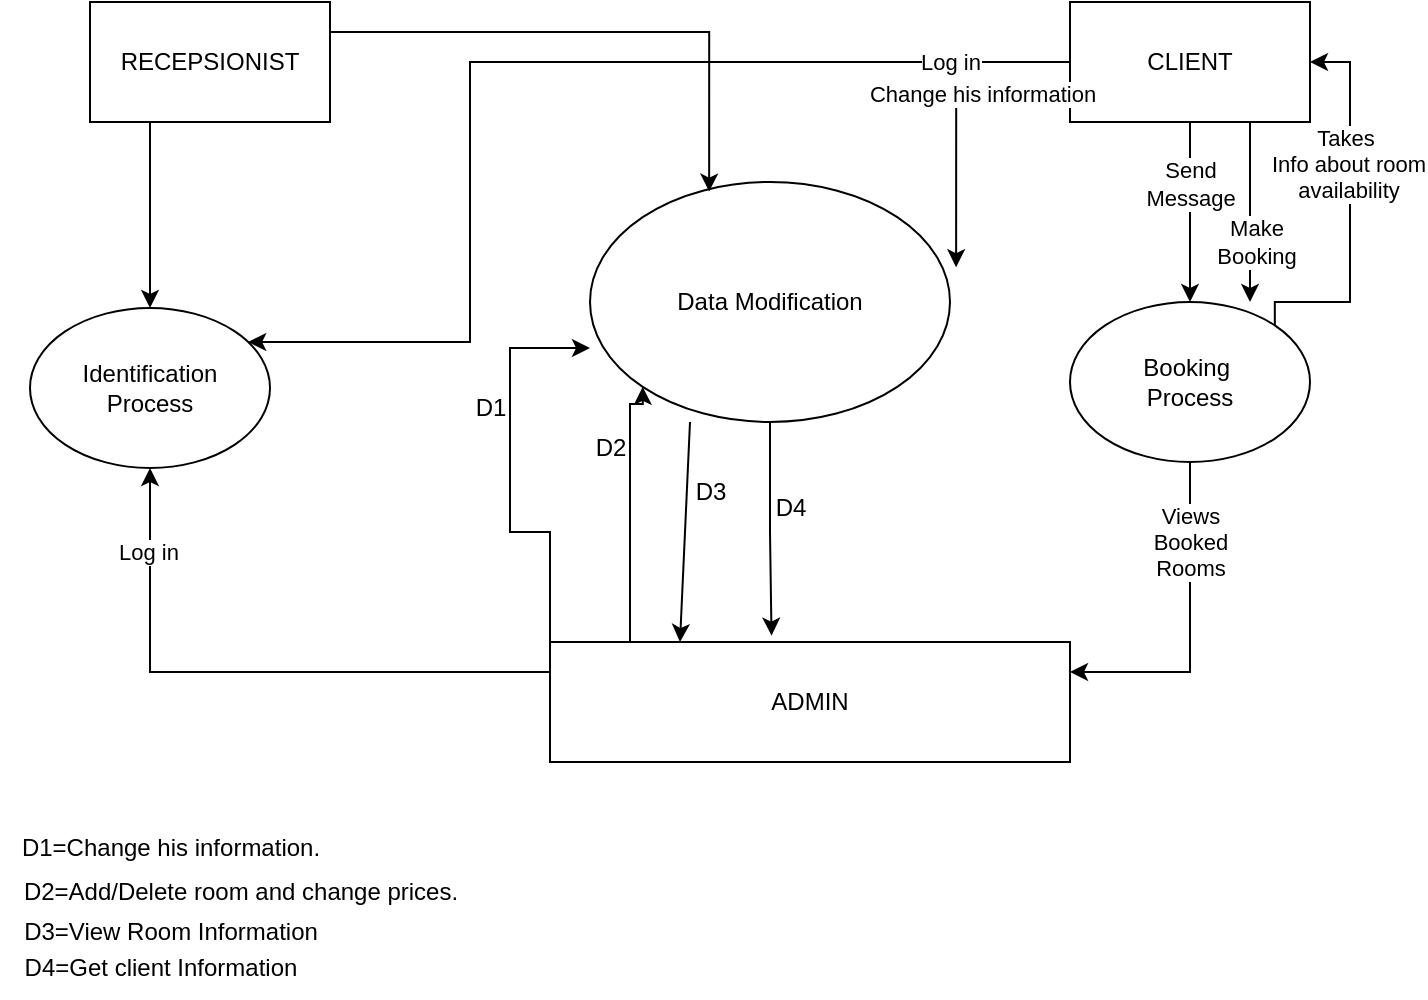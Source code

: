 <mxfile version="22.1.21" type="device">
  <diagram name="Page-1" id="pXxGSXBaeuNa1CB5U-UI">
    <mxGraphModel dx="1002" dy="577" grid="1" gridSize="10" guides="1" tooltips="1" connect="1" arrows="1" fold="1" page="1" pageScale="1" pageWidth="850" pageHeight="1100" math="0" shadow="0">
      <root>
        <mxCell id="0" />
        <mxCell id="1" parent="0" />
        <mxCell id="CirWB5pCpKnN2UF-D0FG-43" style="edgeStyle=orthogonalEdgeStyle;rounded=0;orthogonalLoop=1;jettySize=auto;html=1;exitX=0.25;exitY=1;exitDx=0;exitDy=0;entryX=0.5;entryY=0;entryDx=0;entryDy=0;" edge="1" parent="1" source="CirWB5pCpKnN2UF-D0FG-1" target="CirWB5pCpKnN2UF-D0FG-3">
          <mxGeometry relative="1" as="geometry" />
        </mxCell>
        <mxCell id="CirWB5pCpKnN2UF-D0FG-1" value="RECEPSIONIST" style="rounded=0;whiteSpace=wrap;html=1;" vertex="1" parent="1">
          <mxGeometry x="130" y="190" width="120" height="60" as="geometry" />
        </mxCell>
        <mxCell id="CirWB5pCpKnN2UF-D0FG-44" style="edgeStyle=orthogonalEdgeStyle;rounded=0;orthogonalLoop=1;jettySize=auto;html=1;exitX=0;exitY=0.25;exitDx=0;exitDy=0;entryX=0.5;entryY=1;entryDx=0;entryDy=0;" edge="1" parent="1" source="CirWB5pCpKnN2UF-D0FG-2" target="CirWB5pCpKnN2UF-D0FG-3">
          <mxGeometry relative="1" as="geometry" />
        </mxCell>
        <mxCell id="CirWB5pCpKnN2UF-D0FG-46" value="Log in" style="edgeLabel;html=1;align=center;verticalAlign=middle;resizable=0;points=[];" vertex="1" connectable="0" parent="CirWB5pCpKnN2UF-D0FG-44">
          <mxGeometry x="0.721" y="1" relative="1" as="geometry">
            <mxPoint as="offset" />
          </mxGeometry>
        </mxCell>
        <mxCell id="CirWB5pCpKnN2UF-D0FG-53" style="edgeStyle=orthogonalEdgeStyle;rounded=0;orthogonalLoop=1;jettySize=auto;html=1;exitX=0.25;exitY=0;exitDx=0;exitDy=0;entryX=0;entryY=1;entryDx=0;entryDy=0;" edge="1" parent="1" source="CirWB5pCpKnN2UF-D0FG-2" target="CirWB5pCpKnN2UF-D0FG-4">
          <mxGeometry relative="1" as="geometry">
            <Array as="points">
              <mxPoint x="400" y="510" />
              <mxPoint x="400" y="391" />
            </Array>
          </mxGeometry>
        </mxCell>
        <mxCell id="CirWB5pCpKnN2UF-D0FG-2" value="ADMIN" style="rounded=0;whiteSpace=wrap;html=1;" vertex="1" parent="1">
          <mxGeometry x="360" y="510" width="260" height="60" as="geometry" />
        </mxCell>
        <mxCell id="CirWB5pCpKnN2UF-D0FG-3" value="Identification&lt;br&gt;Process" style="ellipse;whiteSpace=wrap;html=1;" vertex="1" parent="1">
          <mxGeometry x="100" y="343" width="120" height="80" as="geometry" />
        </mxCell>
        <mxCell id="CirWB5pCpKnN2UF-D0FG-4" value="Data Modification" style="ellipse;whiteSpace=wrap;html=1;" vertex="1" parent="1">
          <mxGeometry x="380" y="280" width="180" height="120" as="geometry" />
        </mxCell>
        <mxCell id="CirWB5pCpKnN2UF-D0FG-17" style="edgeStyle=orthogonalEdgeStyle;rounded=0;orthogonalLoop=1;jettySize=auto;html=1;exitX=1;exitY=0;exitDx=0;exitDy=0;entryX=1;entryY=0.5;entryDx=0;entryDy=0;" edge="1" parent="1" source="CirWB5pCpKnN2UF-D0FG-5" target="CirWB5pCpKnN2UF-D0FG-7">
          <mxGeometry relative="1" as="geometry">
            <Array as="points">
              <mxPoint x="722" y="340" />
              <mxPoint x="760" y="340" />
              <mxPoint x="760" y="220" />
            </Array>
          </mxGeometry>
        </mxCell>
        <mxCell id="CirWB5pCpKnN2UF-D0FG-18" value="Takes&amp;nbsp;&lt;br&gt;Info about room&lt;br&gt;availability" style="edgeLabel;html=1;align=center;verticalAlign=middle;resizable=0;points=[];" vertex="1" connectable="0" parent="CirWB5pCpKnN2UF-D0FG-17">
          <mxGeometry x="0.337" y="1" relative="1" as="geometry">
            <mxPoint y="8" as="offset" />
          </mxGeometry>
        </mxCell>
        <mxCell id="CirWB5pCpKnN2UF-D0FG-47" style="edgeStyle=orthogonalEdgeStyle;rounded=0;orthogonalLoop=1;jettySize=auto;html=1;exitX=0.5;exitY=1;exitDx=0;exitDy=0;entryX=1;entryY=0.25;entryDx=0;entryDy=0;" edge="1" parent="1" source="CirWB5pCpKnN2UF-D0FG-5" target="CirWB5pCpKnN2UF-D0FG-2">
          <mxGeometry relative="1" as="geometry" />
        </mxCell>
        <mxCell id="CirWB5pCpKnN2UF-D0FG-48" value="Views&lt;br&gt;Booked&lt;br&gt;Rooms" style="edgeLabel;html=1;align=center;verticalAlign=middle;resizable=0;points=[];" vertex="1" connectable="0" parent="CirWB5pCpKnN2UF-D0FG-47">
          <mxGeometry x="-0.682" y="-1" relative="1" as="geometry">
            <mxPoint x="1" y="14" as="offset" />
          </mxGeometry>
        </mxCell>
        <mxCell id="CirWB5pCpKnN2UF-D0FG-5" value="Booking&amp;nbsp;&lt;br&gt;Process" style="ellipse;whiteSpace=wrap;html=1;" vertex="1" parent="1">
          <mxGeometry x="620" y="340" width="120" height="80" as="geometry" />
        </mxCell>
        <mxCell id="CirWB5pCpKnN2UF-D0FG-13" style="edgeStyle=orthogonalEdgeStyle;rounded=0;orthogonalLoop=1;jettySize=auto;html=1;exitX=0.5;exitY=1;exitDx=0;exitDy=0;entryX=0.5;entryY=0;entryDx=0;entryDy=0;" edge="1" parent="1" source="CirWB5pCpKnN2UF-D0FG-7" target="CirWB5pCpKnN2UF-D0FG-5">
          <mxGeometry relative="1" as="geometry" />
        </mxCell>
        <mxCell id="CirWB5pCpKnN2UF-D0FG-15" value="Send&lt;br&gt;Message" style="edgeLabel;html=1;align=center;verticalAlign=middle;resizable=0;points=[];" vertex="1" connectable="0" parent="CirWB5pCpKnN2UF-D0FG-13">
          <mxGeometry x="-0.316" relative="1" as="geometry">
            <mxPoint as="offset" />
          </mxGeometry>
        </mxCell>
        <mxCell id="CirWB5pCpKnN2UF-D0FG-7" value="CLIENT" style="rounded=0;whiteSpace=wrap;html=1;" vertex="1" parent="1">
          <mxGeometry x="620" y="190" width="120" height="60" as="geometry" />
        </mxCell>
        <mxCell id="CirWB5pCpKnN2UF-D0FG-9" style="edgeStyle=orthogonalEdgeStyle;rounded=0;orthogonalLoop=1;jettySize=auto;html=1;exitX=0;exitY=0.5;exitDx=0;exitDy=0;" edge="1" parent="1" source="CirWB5pCpKnN2UF-D0FG-7" target="CirWB5pCpKnN2UF-D0FG-3">
          <mxGeometry relative="1" as="geometry">
            <mxPoint x="590" y="220" as="sourcePoint" />
            <mxPoint x="250" y="363" as="targetPoint" />
            <Array as="points">
              <mxPoint x="320" y="220" />
              <mxPoint x="320" y="360" />
            </Array>
          </mxGeometry>
        </mxCell>
        <mxCell id="CirWB5pCpKnN2UF-D0FG-10" value="Log in" style="edgeLabel;html=1;align=center;verticalAlign=middle;resizable=0;points=[];" vertex="1" connectable="0" parent="CirWB5pCpKnN2UF-D0FG-9">
          <mxGeometry x="-0.666" y="-1" relative="1" as="geometry">
            <mxPoint x="32" y="1" as="offset" />
          </mxGeometry>
        </mxCell>
        <mxCell id="CirWB5pCpKnN2UF-D0FG-11" style="edgeStyle=orthogonalEdgeStyle;rounded=0;orthogonalLoop=1;jettySize=auto;html=1;exitX=0;exitY=0.75;exitDx=0;exitDy=0;entryX=1.017;entryY=0.355;entryDx=0;entryDy=0;entryPerimeter=0;" edge="1" parent="1" source="CirWB5pCpKnN2UF-D0FG-7" target="CirWB5pCpKnN2UF-D0FG-4">
          <mxGeometry relative="1" as="geometry" />
        </mxCell>
        <mxCell id="CirWB5pCpKnN2UF-D0FG-12" value="Change his information" style="edgeLabel;html=1;align=center;verticalAlign=middle;resizable=0;points=[];" vertex="1" connectable="0" parent="CirWB5pCpKnN2UF-D0FG-11">
          <mxGeometry x="-0.394" y="1" relative="1" as="geometry">
            <mxPoint as="offset" />
          </mxGeometry>
        </mxCell>
        <mxCell id="CirWB5pCpKnN2UF-D0FG-14" style="edgeStyle=orthogonalEdgeStyle;rounded=0;orthogonalLoop=1;jettySize=auto;html=1;exitX=0.75;exitY=1;exitDx=0;exitDy=0;entryX=0.75;entryY=0;entryDx=0;entryDy=0;entryPerimeter=0;" edge="1" parent="1" source="CirWB5pCpKnN2UF-D0FG-7" target="CirWB5pCpKnN2UF-D0FG-5">
          <mxGeometry relative="1" as="geometry" />
        </mxCell>
        <mxCell id="CirWB5pCpKnN2UF-D0FG-16" value="Make&lt;br&gt;Booking" style="edgeLabel;html=1;align=center;verticalAlign=middle;resizable=0;points=[];" vertex="1" connectable="0" parent="CirWB5pCpKnN2UF-D0FG-14">
          <mxGeometry x="-0.427" y="3" relative="1" as="geometry">
            <mxPoint y="34" as="offset" />
          </mxGeometry>
        </mxCell>
        <mxCell id="CirWB5pCpKnN2UF-D0FG-40" style="edgeStyle=orthogonalEdgeStyle;rounded=0;orthogonalLoop=1;jettySize=auto;html=1;exitX=1;exitY=0.25;exitDx=0;exitDy=0;entryX=0.331;entryY=0.04;entryDx=0;entryDy=0;entryPerimeter=0;" edge="1" parent="1" source="CirWB5pCpKnN2UF-D0FG-1" target="CirWB5pCpKnN2UF-D0FG-4">
          <mxGeometry relative="1" as="geometry" />
        </mxCell>
        <mxCell id="CirWB5pCpKnN2UF-D0FG-49" style="edgeStyle=orthogonalEdgeStyle;rounded=0;orthogonalLoop=1;jettySize=auto;html=1;exitX=0;exitY=0;exitDx=0;exitDy=0;entryX=0;entryY=0.692;entryDx=0;entryDy=0;entryPerimeter=0;" edge="1" parent="1" source="CirWB5pCpKnN2UF-D0FG-2" target="CirWB5pCpKnN2UF-D0FG-4">
          <mxGeometry relative="1" as="geometry" />
        </mxCell>
        <mxCell id="CirWB5pCpKnN2UF-D0FG-50" value="D1" style="text;html=1;align=center;verticalAlign=middle;resizable=0;points=[];autosize=1;strokeColor=none;fillColor=none;" vertex="1" parent="1">
          <mxGeometry x="310" y="378" width="40" height="30" as="geometry" />
        </mxCell>
        <mxCell id="CirWB5pCpKnN2UF-D0FG-51" value="D1=Change his information." style="text;html=1;align=center;verticalAlign=middle;resizable=0;points=[];autosize=1;strokeColor=none;fillColor=none;" vertex="1" parent="1">
          <mxGeometry x="85" y="598" width="170" height="30" as="geometry" />
        </mxCell>
        <mxCell id="CirWB5pCpKnN2UF-D0FG-52" value="D2=Add/Delete room and change prices." style="text;html=1;align=center;verticalAlign=middle;resizable=0;points=[];autosize=1;strokeColor=none;fillColor=none;" vertex="1" parent="1">
          <mxGeometry x="85" y="620" width="240" height="30" as="geometry" />
        </mxCell>
        <mxCell id="CirWB5pCpKnN2UF-D0FG-54" value="D2" style="text;html=1;align=center;verticalAlign=middle;resizable=0;points=[];autosize=1;strokeColor=none;fillColor=none;" vertex="1" parent="1">
          <mxGeometry x="370" y="398" width="40" height="30" as="geometry" />
        </mxCell>
        <mxCell id="CirWB5pCpKnN2UF-D0FG-56" value="D3=View Room Information" style="text;html=1;align=center;verticalAlign=middle;resizable=0;points=[];autosize=1;strokeColor=none;fillColor=none;" vertex="1" parent="1">
          <mxGeometry x="85" y="640" width="170" height="30" as="geometry" />
        </mxCell>
        <mxCell id="CirWB5pCpKnN2UF-D0FG-57" value="" style="endArrow=classic;html=1;rounded=0;entryX=0.25;entryY=0;entryDx=0;entryDy=0;" edge="1" parent="1" target="CirWB5pCpKnN2UF-D0FG-2">
          <mxGeometry width="50" height="50" relative="1" as="geometry">
            <mxPoint x="430" y="400" as="sourcePoint" />
            <mxPoint x="480" y="350" as="targetPoint" />
          </mxGeometry>
        </mxCell>
        <mxCell id="CirWB5pCpKnN2UF-D0FG-58" value="D3&lt;br&gt;" style="text;html=1;align=center;verticalAlign=middle;resizable=0;points=[];autosize=1;strokeColor=none;fillColor=none;" vertex="1" parent="1">
          <mxGeometry x="420" y="420" width="40" height="30" as="geometry" />
        </mxCell>
        <mxCell id="CirWB5pCpKnN2UF-D0FG-60" style="edgeStyle=orthogonalEdgeStyle;rounded=0;orthogonalLoop=1;jettySize=auto;html=1;exitX=0.5;exitY=1;exitDx=0;exitDy=0;entryX=0.426;entryY=-0.053;entryDx=0;entryDy=0;entryPerimeter=0;" edge="1" parent="1" source="CirWB5pCpKnN2UF-D0FG-4" target="CirWB5pCpKnN2UF-D0FG-2">
          <mxGeometry relative="1" as="geometry" />
        </mxCell>
        <mxCell id="CirWB5pCpKnN2UF-D0FG-61" value="D4=Get client Information" style="text;html=1;align=center;verticalAlign=middle;resizable=0;points=[];autosize=1;strokeColor=none;fillColor=none;" vertex="1" parent="1">
          <mxGeometry x="85" y="658" width="160" height="30" as="geometry" />
        </mxCell>
        <mxCell id="CirWB5pCpKnN2UF-D0FG-62" value="D4" style="text;html=1;align=center;verticalAlign=middle;resizable=0;points=[];autosize=1;strokeColor=none;fillColor=none;" vertex="1" parent="1">
          <mxGeometry x="460" y="428" width="40" height="30" as="geometry" />
        </mxCell>
      </root>
    </mxGraphModel>
  </diagram>
</mxfile>
